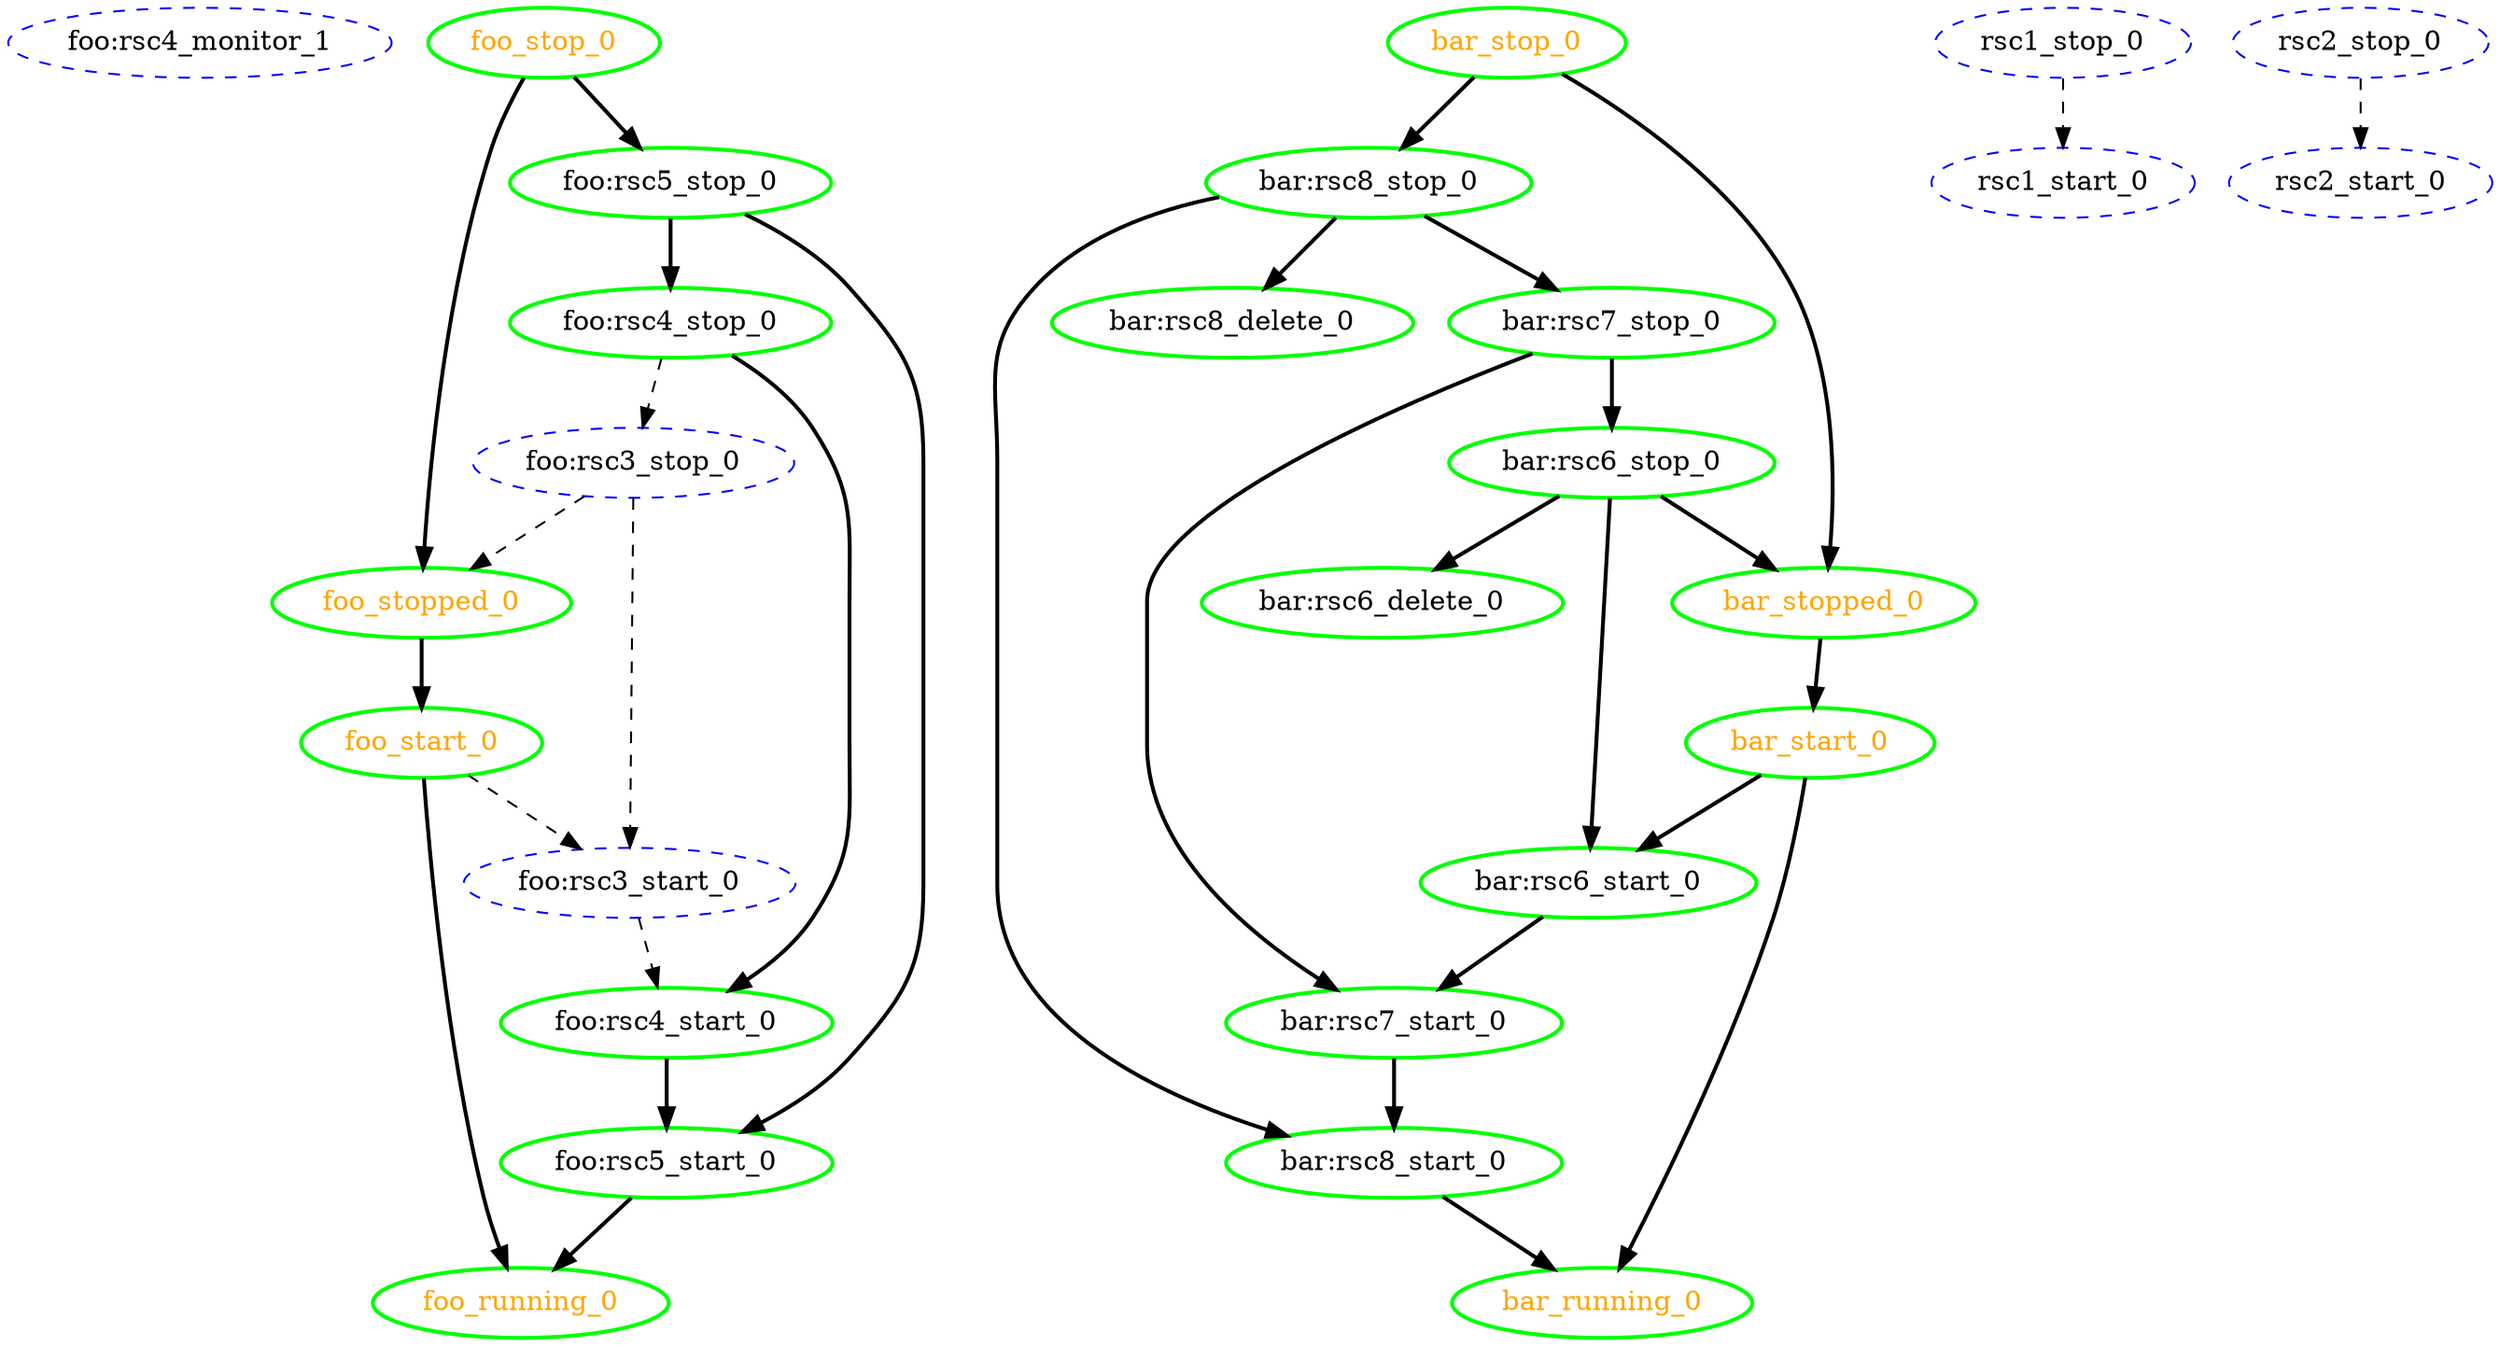 digraph "g" {
	size = "30,30"
"foo:rsc4_monitor_1" [ style="dashed" color="blue" fontcolor="black" ]
"foo:rsc4_stop_0" [ tooltip="node1" style=bold color="green" fontcolor="black" ]
"bar:rsc7_start_0" [ tooltip="node2" style=bold color="green" fontcolor="black" ]
"bar:rsc7_stop_0" [ tooltip="node1" style=bold color="green" fontcolor="black" ]
"rsc1_stop_0" [ style="dashed" color="blue" fontcolor="black" ]
"rsc1_start_0" [ style="dashed" color="blue" fontcolor="black" ]
"rsc2_stop_0" [ style="dashed" color="blue" fontcolor="black" ]
"rsc2_start_0" [ style="dashed" color="blue" fontcolor="black" ]
"foo:rsc3_stop_0" [ style="dashed" color="blue" fontcolor="black" ]
"foo:rsc3_start_0" [ style="dashed" color="blue" fontcolor="black" ]
"foo:rsc4_start_0" [ tooltip="node1" style=bold color="green" fontcolor="black" ]
"foo:rsc5_stop_0" [ tooltip="node1" style=bold color="green" fontcolor="black" ]
"foo:rsc5_start_0" [ tooltip="node1" style=bold color="green" fontcolor="black" ]
"foo_start_0" [ tooltip="" style=bold color="green" fontcolor="orange" ]
"foo_running_0" [ tooltip="" style=bold color="green" fontcolor="orange" ]
"foo_stop_0" [ tooltip="" style=bold color="green" fontcolor="orange" ]
"foo_stopped_0" [ tooltip="" style=bold color="green" fontcolor="orange" ]
"bar:rsc6_stop_0" [ tooltip="node1" style=bold color="green" fontcolor="black" ]
"bar:rsc6_start_0" [ tooltip="node2" style=bold color="green" fontcolor="black" ]
"bar:rsc6_delete_0" [ tooltip="node1" style=bold color="green" fontcolor="black" ]
"bar:rsc8_stop_0" [ tooltip="node1" style=bold color="green" fontcolor="black" ]
"bar:rsc8_start_0" [ tooltip="node2" style=bold color="green" fontcolor="black" ]
"bar:rsc8_delete_0" [ tooltip="node1" style=bold color="green" fontcolor="black" ]
"bar_start_0" [ tooltip="" style=bold color="green" fontcolor="orange" ]
"bar_running_0" [ tooltip="" style=bold color="green" fontcolor="orange" ]
"bar_stop_0" [ tooltip="" style=bold color="green" fontcolor="orange" ]
"bar_stopped_0" [ tooltip="" style=bold color="green" fontcolor="orange" ]
"foo:rsc5_stop_0" -> "foo:rsc4_stop_0" [ style = bold]
"bar:rsc7_stop_0" -> "bar:rsc7_start_0" [ style = bold]
"bar:rsc6_start_0" -> "bar:rsc7_start_0" [ style = bold]
"bar:rsc8_stop_0" -> "bar:rsc7_stop_0" [ style = bold]
"rsc1_stop_0" -> "rsc1_start_0" [ style = dashed]
"rsc2_stop_0" -> "rsc2_start_0" [ style = dashed]
"foo:rsc4_stop_0" -> "foo:rsc3_stop_0" [ style = dashed]
"foo:rsc3_stop_0" -> "foo:rsc3_start_0" [ style = dashed]
"foo_start_0" -> "foo:rsc3_start_0" [ style = dashed]
"foo:rsc4_stop_0" -> "foo:rsc4_start_0" [ style = bold]
"foo:rsc3_start_0" -> "foo:rsc4_start_0" [ style = dashed]
"foo_stop_0" -> "foo:rsc5_stop_0" [ style = bold]
"foo:rsc4_start_0" -> "foo:rsc5_start_0" [ style = bold]
"foo:rsc5_stop_0" -> "foo:rsc5_start_0" [ style = bold]
"foo_stopped_0" -> "foo_start_0" [ style = bold]
"foo:rsc5_start_0" -> "foo_running_0" [ style = bold]
"foo_start_0" -> "foo_running_0" [ style = bold]
"foo:rsc3_stop_0" -> "foo_stopped_0" [ style = dashed]
"foo_stop_0" -> "foo_stopped_0" [ style = bold]
"bar:rsc7_stop_0" -> "bar:rsc6_stop_0" [ style = bold]
"bar:rsc6_stop_0" -> "bar:rsc6_start_0" [ style = bold]
"bar_start_0" -> "bar:rsc6_start_0" [ style = bold]
"bar:rsc6_stop_0" -> "bar:rsc6_delete_0" [ style = bold]
"bar_stop_0" -> "bar:rsc8_stop_0" [ style = bold]
"bar:rsc7_start_0" -> "bar:rsc8_start_0" [ style = bold]
"bar:rsc8_stop_0" -> "bar:rsc8_start_0" [ style = bold]
"bar:rsc8_stop_0" -> "bar:rsc8_delete_0" [ style = bold]
"bar_stopped_0" -> "bar_start_0" [ style = bold]
"bar:rsc8_start_0" -> "bar_running_0" [ style = bold]
"bar_start_0" -> "bar_running_0" [ style = bold]
"bar:rsc6_stop_0" -> "bar_stopped_0" [ style = bold]
"bar_stop_0" -> "bar_stopped_0" [ style = bold]
}

